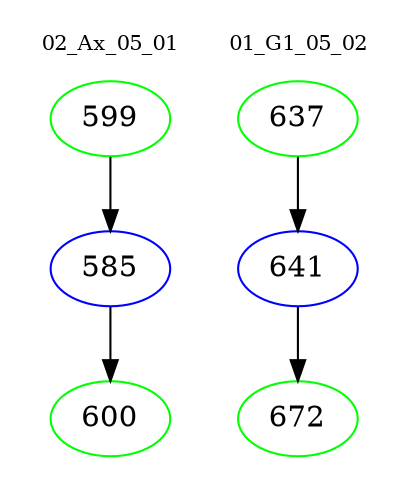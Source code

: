 digraph{
subgraph cluster_0 {
color = white
label = "02_Ax_05_01";
fontsize=10;
T0_599 [label="599", color="green"]
T0_599 -> T0_585 [color="black"]
T0_585 [label="585", color="blue"]
T0_585 -> T0_600 [color="black"]
T0_600 [label="600", color="green"]
}
subgraph cluster_1 {
color = white
label = "01_G1_05_02";
fontsize=10;
T1_637 [label="637", color="green"]
T1_637 -> T1_641 [color="black"]
T1_641 [label="641", color="blue"]
T1_641 -> T1_672 [color="black"]
T1_672 [label="672", color="green"]
}
}
